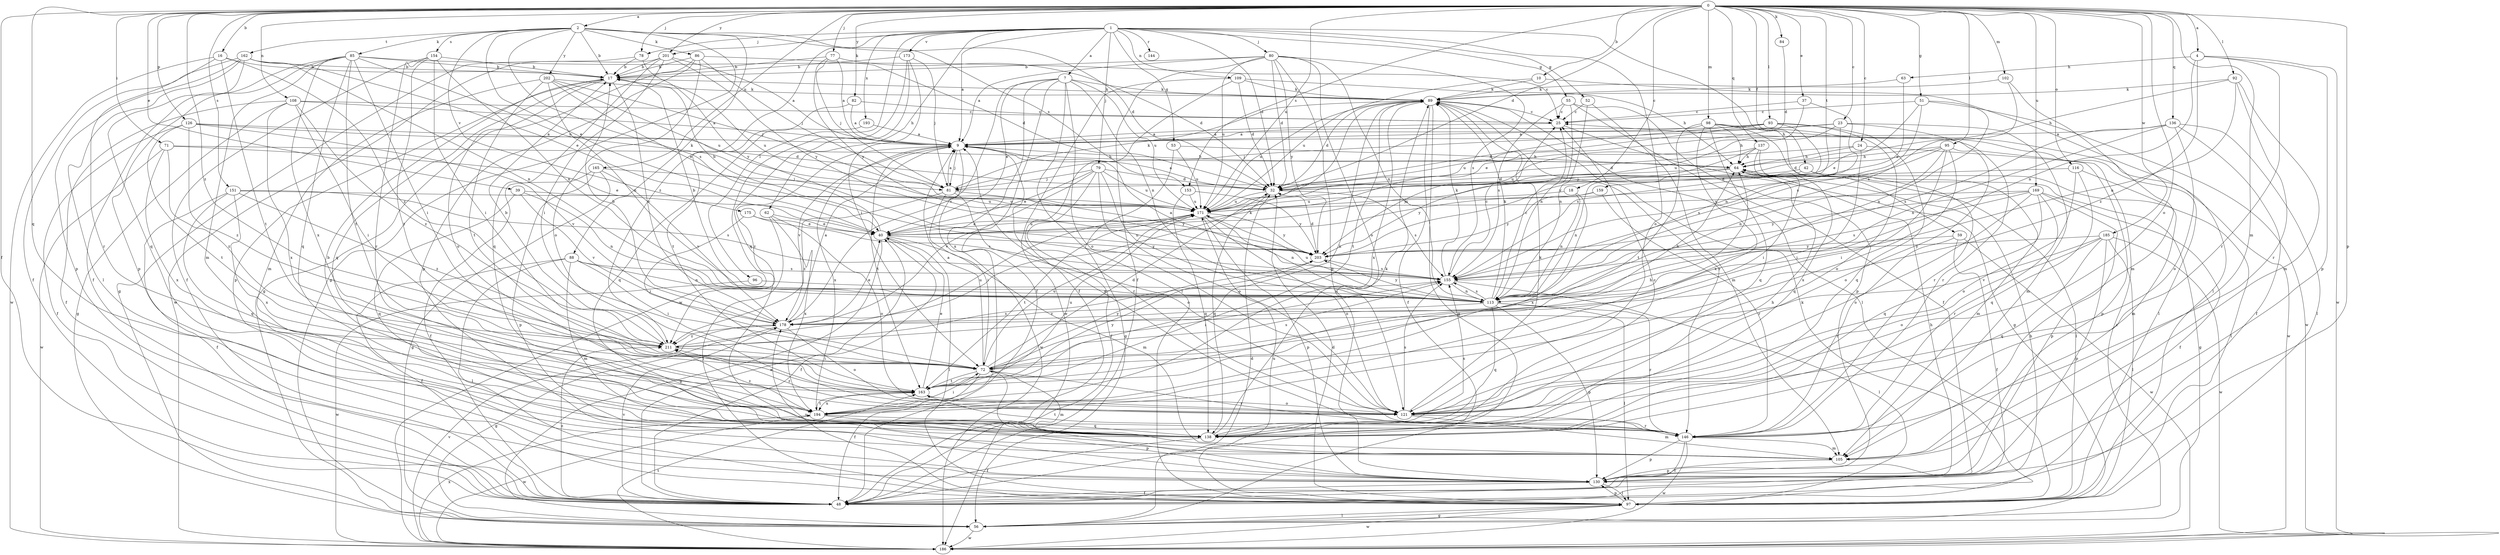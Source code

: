 strict digraph  {
0;
1;
2;
4;
7;
9;
10;
16;
17;
18;
23;
24;
25;
32;
37;
39;
40;
42;
48;
51;
52;
53;
55;
56;
59;
62;
63;
64;
71;
72;
77;
78;
79;
80;
81;
82;
84;
85;
86;
88;
89;
92;
93;
95;
96;
97;
98;
102;
105;
108;
109;
113;
116;
121;
126;
130;
136;
137;
138;
144;
146;
151;
153;
154;
155;
159;
162;
163;
165;
169;
171;
173;
175;
178;
185;
186;
193;
194;
201;
202;
203;
211;
0 -> 2  [label=a];
0 -> 4  [label=a];
0 -> 10  [label=b];
0 -> 16  [label=b];
0 -> 18  [label=c];
0 -> 23  [label=c];
0 -> 24  [label=c];
0 -> 32  [label=d];
0 -> 37  [label=e];
0 -> 39  [label=e];
0 -> 42  [label=f];
0 -> 48  [label=f];
0 -> 51  [label=g];
0 -> 71  [label=i];
0 -> 77  [label=j];
0 -> 78  [label=j];
0 -> 82  [label=k];
0 -> 84  [label=k];
0 -> 92  [label=l];
0 -> 93  [label=l];
0 -> 95  [label=l];
0 -> 98  [label=m];
0 -> 102  [label=m];
0 -> 105  [label=m];
0 -> 108  [label=n];
0 -> 116  [label=o];
0 -> 121  [label=o];
0 -> 126  [label=p];
0 -> 130  [label=p];
0 -> 136  [label=q];
0 -> 137  [label=q];
0 -> 138  [label=q];
0 -> 151  [label=s];
0 -> 153  [label=s];
0 -> 159  [label=t];
0 -> 165  [label=u];
0 -> 169  [label=u];
0 -> 171  [label=u];
0 -> 185  [label=w];
0 -> 201  [label=y];
0 -> 211  [label=z];
1 -> 7  [label=a];
1 -> 9  [label=a];
1 -> 32  [label=d];
1 -> 52  [label=g];
1 -> 53  [label=g];
1 -> 55  [label=g];
1 -> 59  [label=h];
1 -> 62  [label=h];
1 -> 78  [label=j];
1 -> 79  [label=j];
1 -> 80  [label=j];
1 -> 96  [label=l];
1 -> 109  [label=n];
1 -> 121  [label=o];
1 -> 144  [label=r];
1 -> 173  [label=v];
1 -> 193  [label=x];
1 -> 201  [label=y];
1 -> 211  [label=z];
2 -> 17  [label=b];
2 -> 32  [label=d];
2 -> 40  [label=e];
2 -> 56  [label=g];
2 -> 85  [label=k];
2 -> 86  [label=k];
2 -> 88  [label=k];
2 -> 153  [label=s];
2 -> 154  [label=s];
2 -> 155  [label=s];
2 -> 162  [label=t];
2 -> 175  [label=v];
2 -> 202  [label=y];
4 -> 63  [label=h];
4 -> 113  [label=n];
4 -> 130  [label=p];
4 -> 146  [label=r];
4 -> 186  [label=w];
4 -> 211  [label=z];
7 -> 40  [label=e];
7 -> 48  [label=f];
7 -> 89  [label=k];
7 -> 97  [label=l];
7 -> 113  [label=n];
7 -> 121  [label=o];
7 -> 171  [label=u];
7 -> 178  [label=v];
7 -> 194  [label=x];
9 -> 64  [label=h];
9 -> 81  [label=j];
9 -> 146  [label=r];
9 -> 163  [label=t];
9 -> 178  [label=v];
9 -> 186  [label=w];
9 -> 194  [label=x];
9 -> 211  [label=z];
10 -> 89  [label=k];
10 -> 97  [label=l];
10 -> 171  [label=u];
16 -> 17  [label=b];
16 -> 146  [label=r];
16 -> 163  [label=t];
16 -> 186  [label=w];
16 -> 211  [label=z];
17 -> 89  [label=k];
17 -> 121  [label=o];
17 -> 130  [label=p];
17 -> 138  [label=q];
17 -> 171  [label=u];
17 -> 178  [label=v];
18 -> 113  [label=n];
18 -> 171  [label=u];
18 -> 194  [label=x];
23 -> 9  [label=a];
23 -> 81  [label=j];
23 -> 105  [label=m];
23 -> 146  [label=r];
23 -> 155  [label=s];
23 -> 171  [label=u];
24 -> 32  [label=d];
24 -> 64  [label=h];
24 -> 72  [label=i];
24 -> 130  [label=p];
25 -> 9  [label=a];
25 -> 56  [label=g];
32 -> 9  [label=a];
32 -> 138  [label=q];
32 -> 155  [label=s];
32 -> 171  [label=u];
37 -> 25  [label=c];
37 -> 40  [label=e];
37 -> 113  [label=n];
39 -> 113  [label=n];
39 -> 138  [label=q];
39 -> 171  [label=u];
39 -> 178  [label=v];
40 -> 17  [label=b];
40 -> 48  [label=f];
40 -> 56  [label=g];
40 -> 97  [label=l];
40 -> 105  [label=m];
40 -> 171  [label=u];
40 -> 203  [label=y];
42 -> 81  [label=j];
42 -> 97  [label=l];
42 -> 105  [label=m];
42 -> 203  [label=y];
48 -> 40  [label=e];
48 -> 64  [label=h];
48 -> 178  [label=v];
48 -> 211  [label=z];
51 -> 25  [label=c];
51 -> 40  [label=e];
51 -> 113  [label=n];
51 -> 155  [label=s];
51 -> 186  [label=w];
52 -> 25  [label=c];
52 -> 105  [label=m];
52 -> 113  [label=n];
53 -> 56  [label=g];
53 -> 64  [label=h];
53 -> 171  [label=u];
55 -> 25  [label=c];
55 -> 48  [label=f];
55 -> 113  [label=n];
55 -> 130  [label=p];
55 -> 155  [label=s];
56 -> 25  [label=c];
56 -> 32  [label=d];
56 -> 97  [label=l];
56 -> 186  [label=w];
59 -> 48  [label=f];
59 -> 146  [label=r];
59 -> 186  [label=w];
59 -> 203  [label=y];
62 -> 40  [label=e];
62 -> 97  [label=l];
62 -> 121  [label=o];
62 -> 194  [label=x];
63 -> 40  [label=e];
63 -> 89  [label=k];
64 -> 32  [label=d];
64 -> 56  [label=g];
64 -> 97  [label=l];
64 -> 113  [label=n];
71 -> 40  [label=e];
71 -> 64  [label=h];
71 -> 186  [label=w];
71 -> 194  [label=x];
71 -> 211  [label=z];
72 -> 9  [label=a];
72 -> 32  [label=d];
72 -> 48  [label=f];
72 -> 105  [label=m];
72 -> 146  [label=r];
72 -> 155  [label=s];
72 -> 163  [label=t];
72 -> 171  [label=u];
72 -> 203  [label=y];
77 -> 9  [label=a];
77 -> 17  [label=b];
77 -> 32  [label=d];
77 -> 81  [label=j];
77 -> 203  [label=y];
78 -> 17  [label=b];
78 -> 56  [label=g];
78 -> 203  [label=y];
79 -> 32  [label=d];
79 -> 40  [label=e];
79 -> 48  [label=f];
79 -> 81  [label=j];
79 -> 113  [label=n];
79 -> 121  [label=o];
79 -> 171  [label=u];
79 -> 178  [label=v];
80 -> 9  [label=a];
80 -> 17  [label=b];
80 -> 32  [label=d];
80 -> 48  [label=f];
80 -> 113  [label=n];
80 -> 121  [label=o];
80 -> 130  [label=p];
80 -> 155  [label=s];
80 -> 171  [label=u];
80 -> 203  [label=y];
81 -> 9  [label=a];
81 -> 72  [label=i];
81 -> 89  [label=k];
81 -> 121  [label=o];
81 -> 203  [label=y];
81 -> 211  [label=z];
82 -> 9  [label=a];
82 -> 25  [label=c];
82 -> 163  [label=t];
84 -> 32  [label=d];
85 -> 17  [label=b];
85 -> 25  [label=c];
85 -> 48  [label=f];
85 -> 72  [label=i];
85 -> 105  [label=m];
85 -> 130  [label=p];
85 -> 138  [label=q];
85 -> 163  [label=t];
85 -> 171  [label=u];
85 -> 194  [label=x];
86 -> 17  [label=b];
86 -> 32  [label=d];
86 -> 56  [label=g];
86 -> 81  [label=j];
86 -> 121  [label=o];
86 -> 130  [label=p];
88 -> 48  [label=f];
88 -> 72  [label=i];
88 -> 97  [label=l];
88 -> 105  [label=m];
88 -> 113  [label=n];
88 -> 155  [label=s];
89 -> 25  [label=c];
89 -> 32  [label=d];
89 -> 48  [label=f];
89 -> 56  [label=g];
89 -> 97  [label=l];
89 -> 146  [label=r];
89 -> 163  [label=t];
89 -> 171  [label=u];
89 -> 194  [label=x];
92 -> 64  [label=h];
92 -> 89  [label=k];
92 -> 105  [label=m];
92 -> 113  [label=n];
92 -> 146  [label=r];
93 -> 9  [label=a];
93 -> 32  [label=d];
93 -> 121  [label=o];
93 -> 138  [label=q];
93 -> 171  [label=u];
93 -> 203  [label=y];
95 -> 32  [label=d];
95 -> 64  [label=h];
95 -> 72  [label=i];
95 -> 113  [label=n];
95 -> 121  [label=o];
95 -> 155  [label=s];
95 -> 194  [label=x];
96 -> 113  [label=n];
96 -> 186  [label=w];
97 -> 32  [label=d];
97 -> 56  [label=g];
97 -> 89  [label=k];
97 -> 130  [label=p];
97 -> 171  [label=u];
97 -> 178  [label=v];
97 -> 186  [label=w];
98 -> 9  [label=a];
98 -> 64  [label=h];
98 -> 97  [label=l];
98 -> 138  [label=q];
98 -> 146  [label=r];
98 -> 163  [label=t];
98 -> 186  [label=w];
98 -> 194  [label=x];
102 -> 89  [label=k];
102 -> 105  [label=m];
102 -> 155  [label=s];
105 -> 130  [label=p];
108 -> 9  [label=a];
108 -> 25  [label=c];
108 -> 48  [label=f];
108 -> 56  [label=g];
108 -> 72  [label=i];
108 -> 194  [label=x];
108 -> 211  [label=z];
109 -> 32  [label=d];
109 -> 48  [label=f];
109 -> 64  [label=h];
109 -> 89  [label=k];
109 -> 186  [label=w];
113 -> 17  [label=b];
113 -> 25  [label=c];
113 -> 89  [label=k];
113 -> 97  [label=l];
113 -> 130  [label=p];
113 -> 138  [label=q];
113 -> 146  [label=r];
113 -> 155  [label=s];
113 -> 171  [label=u];
113 -> 178  [label=v];
113 -> 203  [label=y];
116 -> 32  [label=d];
116 -> 105  [label=m];
116 -> 121  [label=o];
116 -> 138  [label=q];
121 -> 89  [label=k];
121 -> 105  [label=m];
121 -> 146  [label=r];
121 -> 155  [label=s];
121 -> 211  [label=z];
126 -> 9  [label=a];
126 -> 32  [label=d];
126 -> 48  [label=f];
126 -> 163  [label=t];
126 -> 178  [label=v];
126 -> 211  [label=z];
130 -> 48  [label=f];
130 -> 64  [label=h];
130 -> 72  [label=i];
130 -> 97  [label=l];
136 -> 9  [label=a];
136 -> 48  [label=f];
136 -> 97  [label=l];
136 -> 113  [label=n];
136 -> 121  [label=o];
136 -> 155  [label=s];
137 -> 64  [label=h];
137 -> 72  [label=i];
137 -> 138  [label=q];
137 -> 171  [label=u];
137 -> 203  [label=y];
138 -> 17  [label=b];
138 -> 25  [label=c];
138 -> 48  [label=f];
138 -> 64  [label=h];
138 -> 89  [label=k];
138 -> 155  [label=s];
146 -> 9  [label=a];
146 -> 48  [label=f];
146 -> 105  [label=m];
146 -> 130  [label=p];
146 -> 163  [label=t];
146 -> 186  [label=w];
151 -> 48  [label=f];
151 -> 138  [label=q];
151 -> 155  [label=s];
151 -> 171  [label=u];
151 -> 194  [label=x];
151 -> 211  [label=z];
153 -> 138  [label=q];
153 -> 171  [label=u];
153 -> 203  [label=y];
154 -> 17  [label=b];
154 -> 48  [label=f];
154 -> 72  [label=i];
154 -> 113  [label=n];
154 -> 146  [label=r];
154 -> 163  [label=t];
155 -> 9  [label=a];
155 -> 25  [label=c];
155 -> 72  [label=i];
155 -> 89  [label=k];
155 -> 97  [label=l];
155 -> 113  [label=n];
159 -> 146  [label=r];
159 -> 171  [label=u];
159 -> 203  [label=y];
162 -> 17  [label=b];
162 -> 40  [label=e];
162 -> 48  [label=f];
162 -> 97  [label=l];
162 -> 113  [label=n];
162 -> 130  [label=p];
162 -> 138  [label=q];
163 -> 40  [label=e];
163 -> 64  [label=h];
163 -> 89  [label=k];
163 -> 121  [label=o];
163 -> 171  [label=u];
163 -> 194  [label=x];
163 -> 203  [label=y];
165 -> 48  [label=f];
165 -> 56  [label=g];
165 -> 81  [label=j];
165 -> 130  [label=p];
165 -> 178  [label=v];
169 -> 48  [label=f];
169 -> 121  [label=o];
169 -> 130  [label=p];
169 -> 138  [label=q];
169 -> 146  [label=r];
169 -> 155  [label=s];
169 -> 171  [label=u];
169 -> 203  [label=y];
171 -> 40  [label=e];
171 -> 113  [label=n];
171 -> 121  [label=o];
171 -> 130  [label=p];
171 -> 163  [label=t];
171 -> 203  [label=y];
173 -> 17  [label=b];
173 -> 72  [label=i];
173 -> 81  [label=j];
173 -> 138  [label=q];
173 -> 186  [label=w];
175 -> 40  [label=e];
175 -> 72  [label=i];
175 -> 155  [label=s];
178 -> 9  [label=a];
178 -> 17  [label=b];
178 -> 40  [label=e];
178 -> 56  [label=g];
178 -> 64  [label=h];
178 -> 89  [label=k];
178 -> 121  [label=o];
178 -> 211  [label=z];
185 -> 97  [label=l];
185 -> 121  [label=o];
185 -> 130  [label=p];
185 -> 138  [label=q];
185 -> 178  [label=v];
185 -> 186  [label=w];
185 -> 203  [label=y];
186 -> 163  [label=t];
186 -> 178  [label=v];
186 -> 194  [label=x];
193 -> 9  [label=a];
193 -> 138  [label=q];
194 -> 72  [label=i];
194 -> 130  [label=p];
194 -> 138  [label=q];
194 -> 163  [label=t];
194 -> 186  [label=w];
194 -> 211  [label=z];
201 -> 9  [label=a];
201 -> 17  [label=b];
201 -> 72  [label=i];
201 -> 138  [label=q];
201 -> 186  [label=w];
201 -> 203  [label=y];
202 -> 40  [label=e];
202 -> 81  [label=j];
202 -> 89  [label=k];
202 -> 105  [label=m];
202 -> 113  [label=n];
202 -> 163  [label=t];
202 -> 171  [label=u];
203 -> 32  [label=d];
203 -> 155  [label=s];
211 -> 17  [label=b];
211 -> 72  [label=i];
211 -> 155  [label=s];
211 -> 171  [label=u];
}
